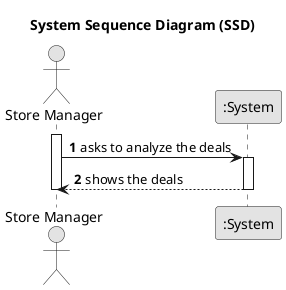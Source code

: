 @startuml
skinparam monochrome true
skinparam packageStyle rectangle
skinparam shadowing false

title System Sequence Diagram (SSD)

autonumber

actor "Store Manager" as st
participant ":System" as System

activate st

st -> System : asks to analyze the deals
activate System

System --> st : shows the deals
deactivate System

deactivate st

@enduml